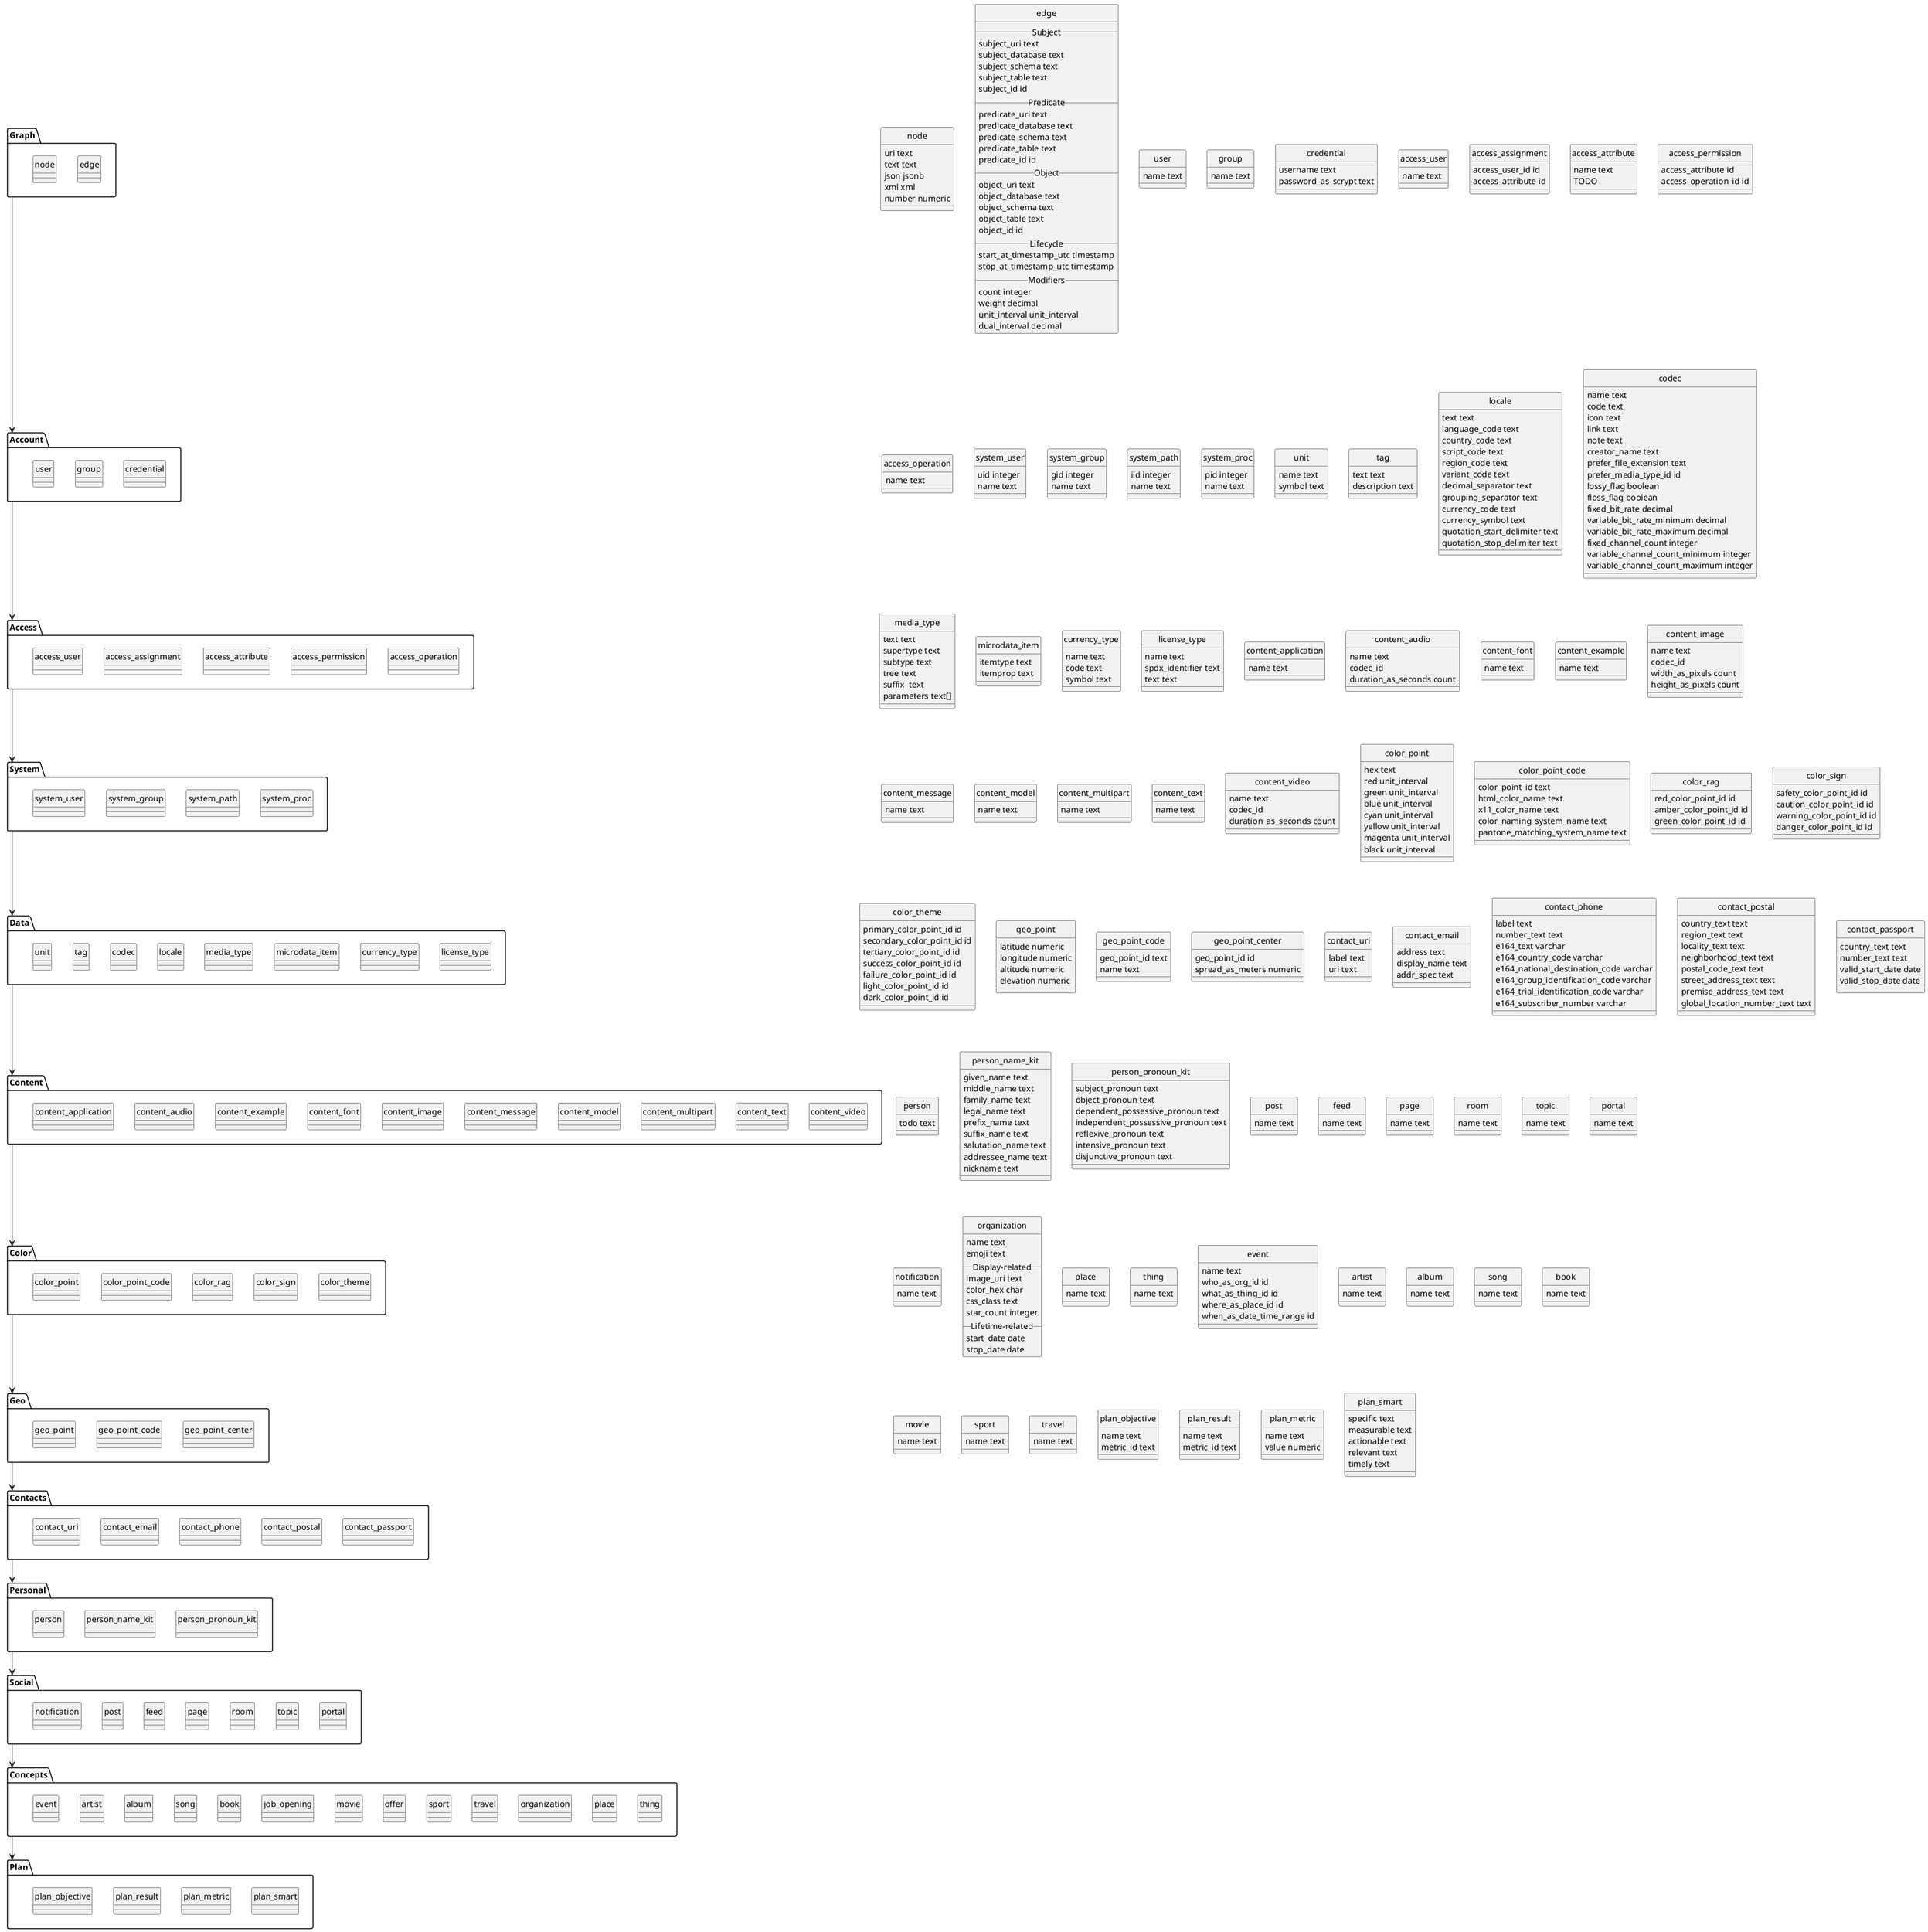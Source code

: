 @startuml
skinparam monochrome true
hide circle

'''
'
' Package section
'
'''

package Graph {
  class node
  class edge
}

package Account {
  class user
  class group
  class credential
}

package Access {
  class access_user
  class access_assignment
  class access_attribute
  class access_permission
  class access_operation
}

package System {
  class system_user
  class system_group
  class system_path
  class system_proc
}

package Data {
  class unit
  class tag
  class codec
  class locale
  class media_type
  class microdata_item
  class currency_type
  class license_type
}

package Content {
  class content_application
  class content_audio
  class content_font
  class content_example
  class content_image
  class content_message
  class content_model
  class content_multipart
  class content_text
  class content_video
}

package Color {
  class color_point
  class color_point_code
  class color_rag
  class color_sign
  class color_theme
}

package Geo {
  class geo_point
  class geo_point_code
  class geo_point_center
}

package Contacts {
  class contact_uri
  class contact_email
  class contact_phone
  class contact_postal
  class contact_passport
}

package Personal {
  class person
  class person_name_kit
  class person_pronoun_kit
}

package Social {
  class post
  class feed
  class page
  class room
  class topic
  class portal
  class notification
}

package Concepts {
  class artist
  class album
  class song
  class book
  class thing
  class event
  class job_opening
  class movie
  class offer
  class organization
  class place
  class sport
  class travel
}

package Plan {
  class plan_objective
  class plan_result
  class plan_metric
  class plan_smart
}

'''
'
' Package layout hint section
'
'''

Graph -d-> Account
Account -d-> Access
Access -d-> System
System -d-> Data
Data -d-> Content
Content -d-> Color
Color -d-> Geo
Geo -d-> Contacts
Contacts -d-> Personal
Personal -d-> Social
Social -d-> Concepts
Concepts -d-> Plan

'' package Graph
node -[hidden] edge

'' package Account
user -[hidden] group
group -[hidden] credential

'' package Access
access_user -[hidden] access_assignment
access_assignment -[hidden] access_attribute
access_attribute -[hidden] access_permission
access_permission -[hidden] access_operation

'' package System
system_user -[hidden] system_group
system_group -[hidden] system_path
system_path -[hidden] system_proc

'' package Data
unit -[hidden] tag
tag -[hidden] codec
codec -[hidden] locale
locale -[hidden] media_type
media_type -[hidden] microdata_item
microdata_item -[hidden] currency_type
currency_type -[hidden] license_type

'' package Media
content_application -[hidden] content_audio
content_audio -[hidden] content_example
content_example -[hidden] content_font
content_font -[hidden] content_image
content_image -[hidden] content_message
content_message -[hidden] content_model
content_model -[hidden] content_multipart
content_multipart -[hidden] content_text
content_text -[hidden] content_video

'' package Contact
contact_uri -[hidden] contact_email
contact_email -[hidden] contact_phone
contact_phone -[hidden] contact_postal
contact_postal -[hidden] contact_passport

'' package Color
color_point -[hidden] color_point_code
color_point_code -[hidden] color_rag
color_rag -[hidden] color_sign
color_sign -[hidden] color_theme

'' package Geo
geo_point -[hidden] geo_point_code
geo_point_code -[hidden] geo_point_center

'' package Social
post -[hidden] feed
feed -[hidden] page
page -[hidden] room
room -[hidden] topic
topic -[hidden] portal

'' package Personal
person -[hidden] person_name_kit
person_name_kit -[hidden] person_pronoun_kit

'' package Concepts
artist -[hidden] album
album -[hidden] song
song -[hidden] book
book -[hidden] job_opening
job_opening -[hidden] movie
movie -[hidden] offer
offer -[hidden] sport
sport -[hidden] travel
travel -[hidden] organization
organization -[hidden] place
place -[hidden] thing
thing -[hidden] event
event -[hidden] artist

'' package Plan
plan_objective -[hidden] plan_result
plan_result -[hidden] plan_metric
plan_metric -[hidden] plan_smart

'''
'
' Graph
'
'''

class node {
  uri text
  text text
  json jsonb
  xml xml
  number numeric
}

class edge {
__ Subject __
  subject_uri text
  subject_database text
  subject_schema text
  subject_table text
  subject_id id
__ Predicate __
  predicate_uri text
  predicate_database text
  predicate_schema text
  predicate_table text
  predicate_id id
__ Object __
  object_uri text
  object_database text
  object_schema text
  object_table text
  object_id id
__ Lifecycle __
  start_at_timestamp_utc timestamp
  stop_at_timestamp_utc timestamp
__ Modifiers __
  count integer
  weight decimal
  unit_interval unit_interval
  dual_interval decimal
}

'''
'
' Account
'
'''

class user {
  name text
}

class group {
  name text
}

class credential {
  username text
  password_as_scrypt text
}

'''
'
' package Access
'
'''

class access_user {
  name text
}

class access_assignment {
  access_user_id id
  access_attribute id
}

class access_attribute {
  name text
  TODO
}

class access_permission {
  access_attribute id
  access_operation_id id
}

class access_operation {
  name text
}

'''
'
' System
'
'''

class system_user {
  uid integer
  name text
}

class system_group {
  gid integer
  name text
}

class system_path {
  iid integer
  name text
}

class system_proc {
  pid integer
  name text
}

'''
'
' Data
'
'''

class unit {
  name text
  symbol text
}

class tag {
  text text
  description text
}

class locale {
  text text
  language_code text
  country_code text
  script_code text
  region_code text
  variant_code text
  decimal_separator text
  grouping_separator text
  currency_code text
  currency_symbol text
  quotation_start_delimiter text
  quotation_stop_delimiter text
}

class codec {
  name text
  code text
  icon text
  link text
  note text
  creator_name text
  prefer_file_extension text
  prefer_media_type_id id
  lossy_flag boolean
  floss_flag boolean
  fixed_bit_rate decimal
  variable_bit_rate_minimum decimal
  variable_bit_rate_maximum decimal
  fixed_channel_count integer
  variable_channel_count_minimum integer
  variable_channel_count_maximum integer  
}

class media_type {
  text text
  supertype text
  subtype text
  tree text
  suffix  text
  parameters text[]
}

class microdata_item {
  itemtype text
  itemprop text
}

class currency_type {
  name text
  code text
  symbol text
}

class license_type {
  name text
  spdx_identifier text
  text text
}

'''
'
' Content
'
'''

class content_application {
  name text
}

class content_audio {
  name text
  codec_id
  duration_as_seconds count
}

class content_font {
  name text
}

class content_example {
  name text
}

class content_image {
  name text
  codec_id
  width_as_pixels count
  height_as_pixels count
}

class content_message {
  name text
}

class content_model {
  name text
}

class content_multipart {
  name text
}

class content_text {
  name text
}

class content_video {
  name text
  codec_id
  duration_as_seconds count
}

'''
'
' Color
'
'''

class color_point {
  hex text
  red unit_interval
  green unit_interval
  blue unit_interval
  cyan unit_interval
  yellow unit_interval
  magenta unit_interval
  black unit_interval
}

class color_point_code {
  color_point_id text
  html_color_name text
  x11_color_name text
  color_naming_system_name text
  pantone_matching_system_name text
}

class color_rag {
  red_color_point_id id
  amber_color_point_id id
  green_color_point_id id
}

class color_sign {
  safety_color_point_id id
  caution_color_point_id id
  warning_color_point_id id
  danger_color_point_id id
}

class color_theme {
  primary_color_point_id id
  secondary_color_point_id id
  tertiary_color_point_id id
  success_color_point_id id
  failure_color_point_id id
  light_color_point_id id
  dark_color_point_id id
}

'''
'
' Geo
'
'''

class geo_point {
  latitude numeric
  longitude numeric
  altitude numeric
  elevation numeric
}

class geo_point_code {
  geo_point_id text
  name text
}

class geo_point_center {
  geo_point_id id
  spread_as_meters numeric
}

'''
'
' Contact
'
'''

class contact_uri {
  label text
  uri text
}

class contact_email {
  address text
  display_name text
  addr_spec text
}

class contact_phone {
  label text
  number_text text
  e164_text varchar
  e164_country_code varchar
  e164_national_destination_code varchar
  e164_group_identification_code varchar
  e164_trial_identification_code varchar
  e164_subscriber_number varchar
}

class contact_postal {
  country_text text
  region_text text
  locality_text text
  neighborhood_text text
  postal_code_text text
  street_address_text text
  premise_address_text text
  global_location_number_text text
}

class contact_passport {
  country_text text
  number_text text
  valid_start_date date
  valid_stop_date date
}

'''
'
' Personal
'
'''

class person {
  todo text
}

class person_name_kit {
  given_name text
  middle_name text
  family_name text
  legal_name text
  prefix_name text
  suffix_name text
  salutation_name text
  addressee_name text
  nickname text
}

class person_pronoun_kit {
  subject_pronoun text
  object_pronoun text
  dependent_possessive_pronoun text
  independent_possessive_pronoun text
  reflexive_pronoun text
  intensive_pronoun text
  disjunctive_pronoun text
}

'''
'
' Social
'
'''

class post {
  name text
}

class feed {
  name text
}

class page {
  name text
}

class room {
  name text
}

class topic {
  name text
}

class portal {
  name text
}

class notification {
  name text
}

'''
'
' Concept
'
'''

class organization {
  name text
  emoji text
__ Display-related __
  image_uri text
  color_hex char
  css_class text
  star_count integer
__ Lifetime-related __
  start_date date
  stop_date date
}

class place {
  name text
}

class thing {
  name text
}

class event {
  name text
  who_as_org_id id
  what_as_thing_id id
  where_as_place_id id
  when_as_date_time_range id
}

class artist {
  name text
}

class album {
  name text
}

class song {
  name text
}

class book {
  name text
}

class movie {
  name text
}

class sport {
  name text
}

class travel {
  name text
}

'''
'
' Plan
'
'''

class plan_objective {
  name text
  metric_id text
}

class plan_result {
  name text
  metric_id text
}

class plan_metric {
  name text
  value numeric
}

class plan_smart {
  specific text
  measurable text
  actionable text
  relevant text
  timely text
}

@enduml
